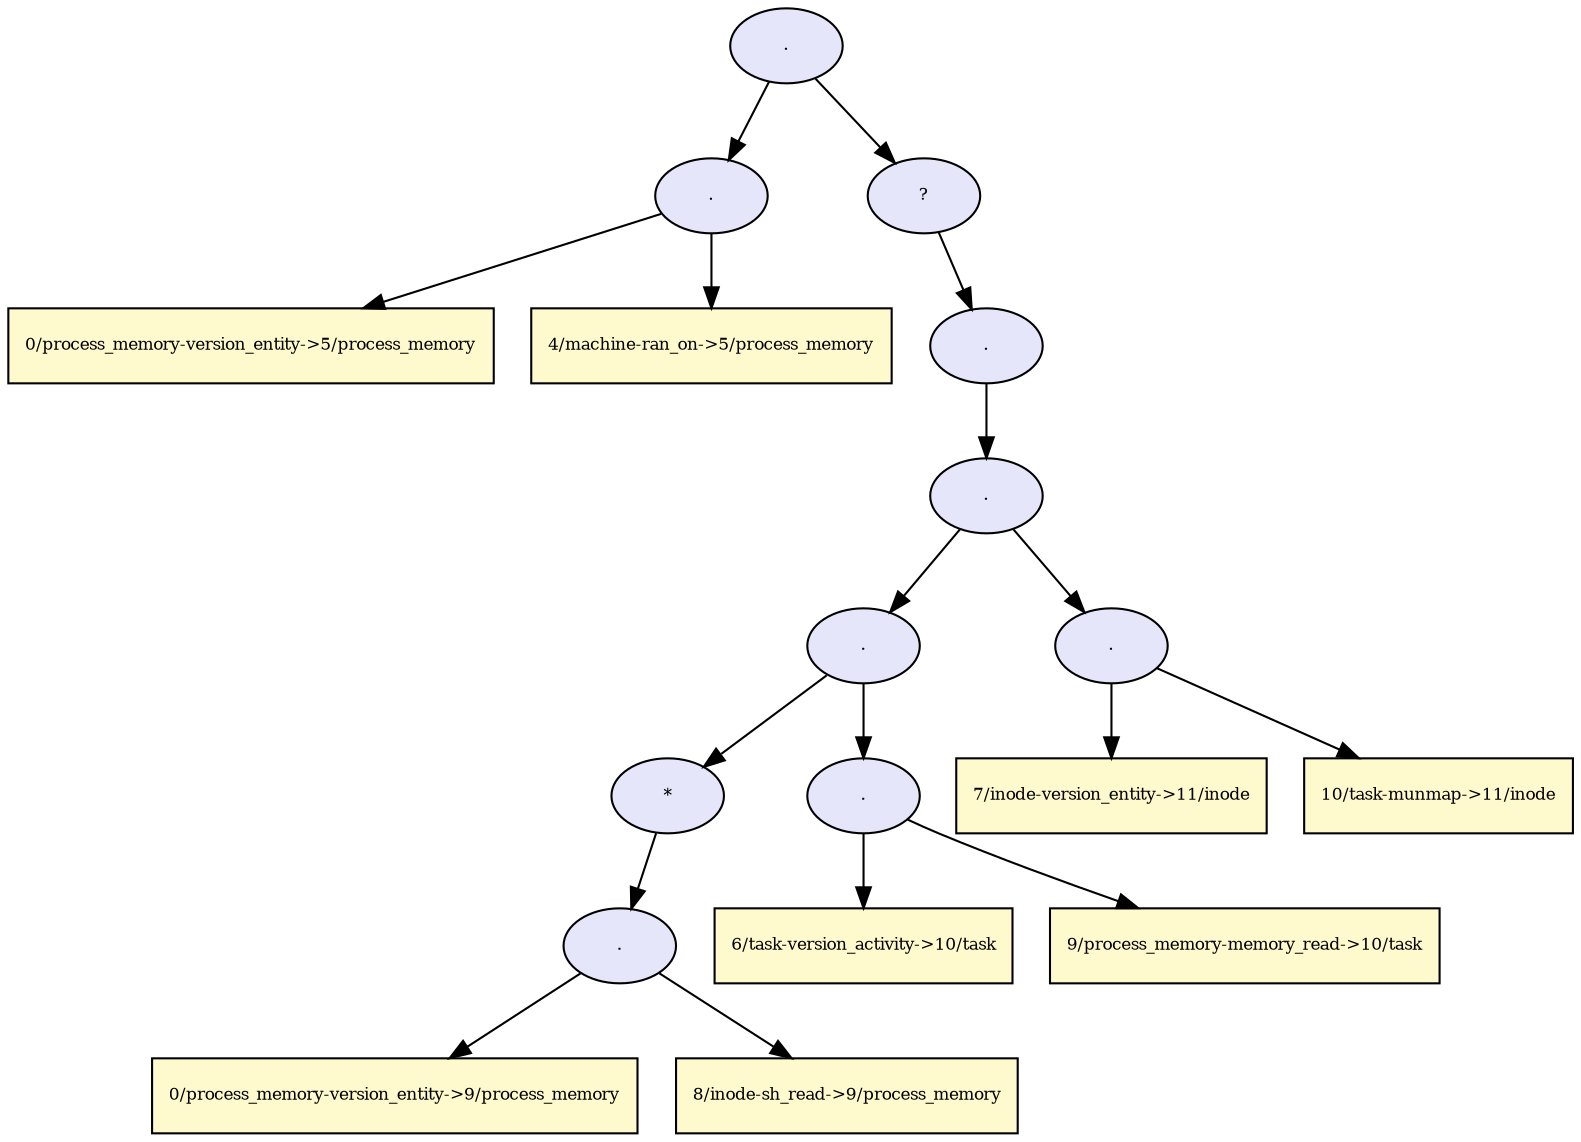 digraph RGL__DirectedAdjacencyGraph {24[fontsize = 8,label = ".",shape = ellipse, fillcolor="#e6e6fa", style = filled]

24 -> 5[fontsize = 8, color="#000000"]

5[fontsize = 8,label = ".",shape = ellipse, fillcolor="#e6e6fa", style = filled]

5 -> 3[fontsize = 8, color="#000000"]

3[fontsize = 8,label = "0/process_memory-version_entity->5/process_memory",shape = rectangle, fillcolor="#fffacd", style = filled]

5 -> 4[fontsize = 8, color="#000000"]

4[fontsize = 8,label = "4/machine-ran_on->5/process_memory",shape = rectangle, fillcolor="#fffacd", style = filled]

24 -> 23[fontsize = 8, color="#000000"]

23[fontsize = 8,label = "?",shape = ellipse, fillcolor="#e6e6fa", style = filled]

23 -> 21[fontsize = 8, color="#000000"]

21[fontsize = 8,label = ".",shape = ellipse, fillcolor="#e6e6fa", style = filled]

21 -> 20[fontsize = 8, color="#000000"]

20[fontsize = 8,label = ".",shape = ellipse, fillcolor="#e6e6fa", style = filled]

20 -> 16[fontsize = 8, color="#000000"]

16[fontsize = 8,label = ".",shape = ellipse, fillcolor="#e6e6fa", style = filled]

16 -> 11[fontsize = 8, color="#000000"]

11[fontsize = 8,label = "*",shape = ellipse, fillcolor="#e6e6fa", style = filled]

11 -> 9[fontsize = 8, color="#000000"]

9[fontsize = 8,label = ".",shape = ellipse, fillcolor="#e6e6fa", style = filled]

9 -> 7[fontsize = 8, color="#000000"]

7[fontsize = 8,label = "0/process_memory-version_entity->9/process_memory",shape = rectangle, fillcolor="#fffacd", style = filled]

9 -> 8[fontsize = 8, color="#000000"]

8[fontsize = 8,label = "8/inode-sh_read->9/process_memory",shape = rectangle, fillcolor="#fffacd", style = filled]

16 -> 15[fontsize = 8, color="#000000"]

15[fontsize = 8,label = ".",shape = ellipse, fillcolor="#e6e6fa", style = filled]

15 -> 13[fontsize = 8, color="#000000"]

13[fontsize = 8,label = "6/task-version_activity->10/task",shape = rectangle, fillcolor="#fffacd", style = filled]

15 -> 14[fontsize = 8, color="#000000"]

14[fontsize = 8,label = "9/process_memory-memory_read->10/task",shape = rectangle, fillcolor="#fffacd", style = filled]

20 -> 19[fontsize = 8, color="#000000"]

19[fontsize = 8,label = ".",shape = ellipse, fillcolor="#e6e6fa", style = filled]

19 -> 17[fontsize = 8, color="#000000"]

17[fontsize = 8,label = "7/inode-version_entity->11/inode",shape = rectangle, fillcolor="#fffacd", style = filled]

19 -> 18[fontsize = 8, color="#000000"]

18[fontsize = 8,label = "10/task-munmap->11/inode",shape = rectangle, fillcolor="#fffacd", style = filled]

}